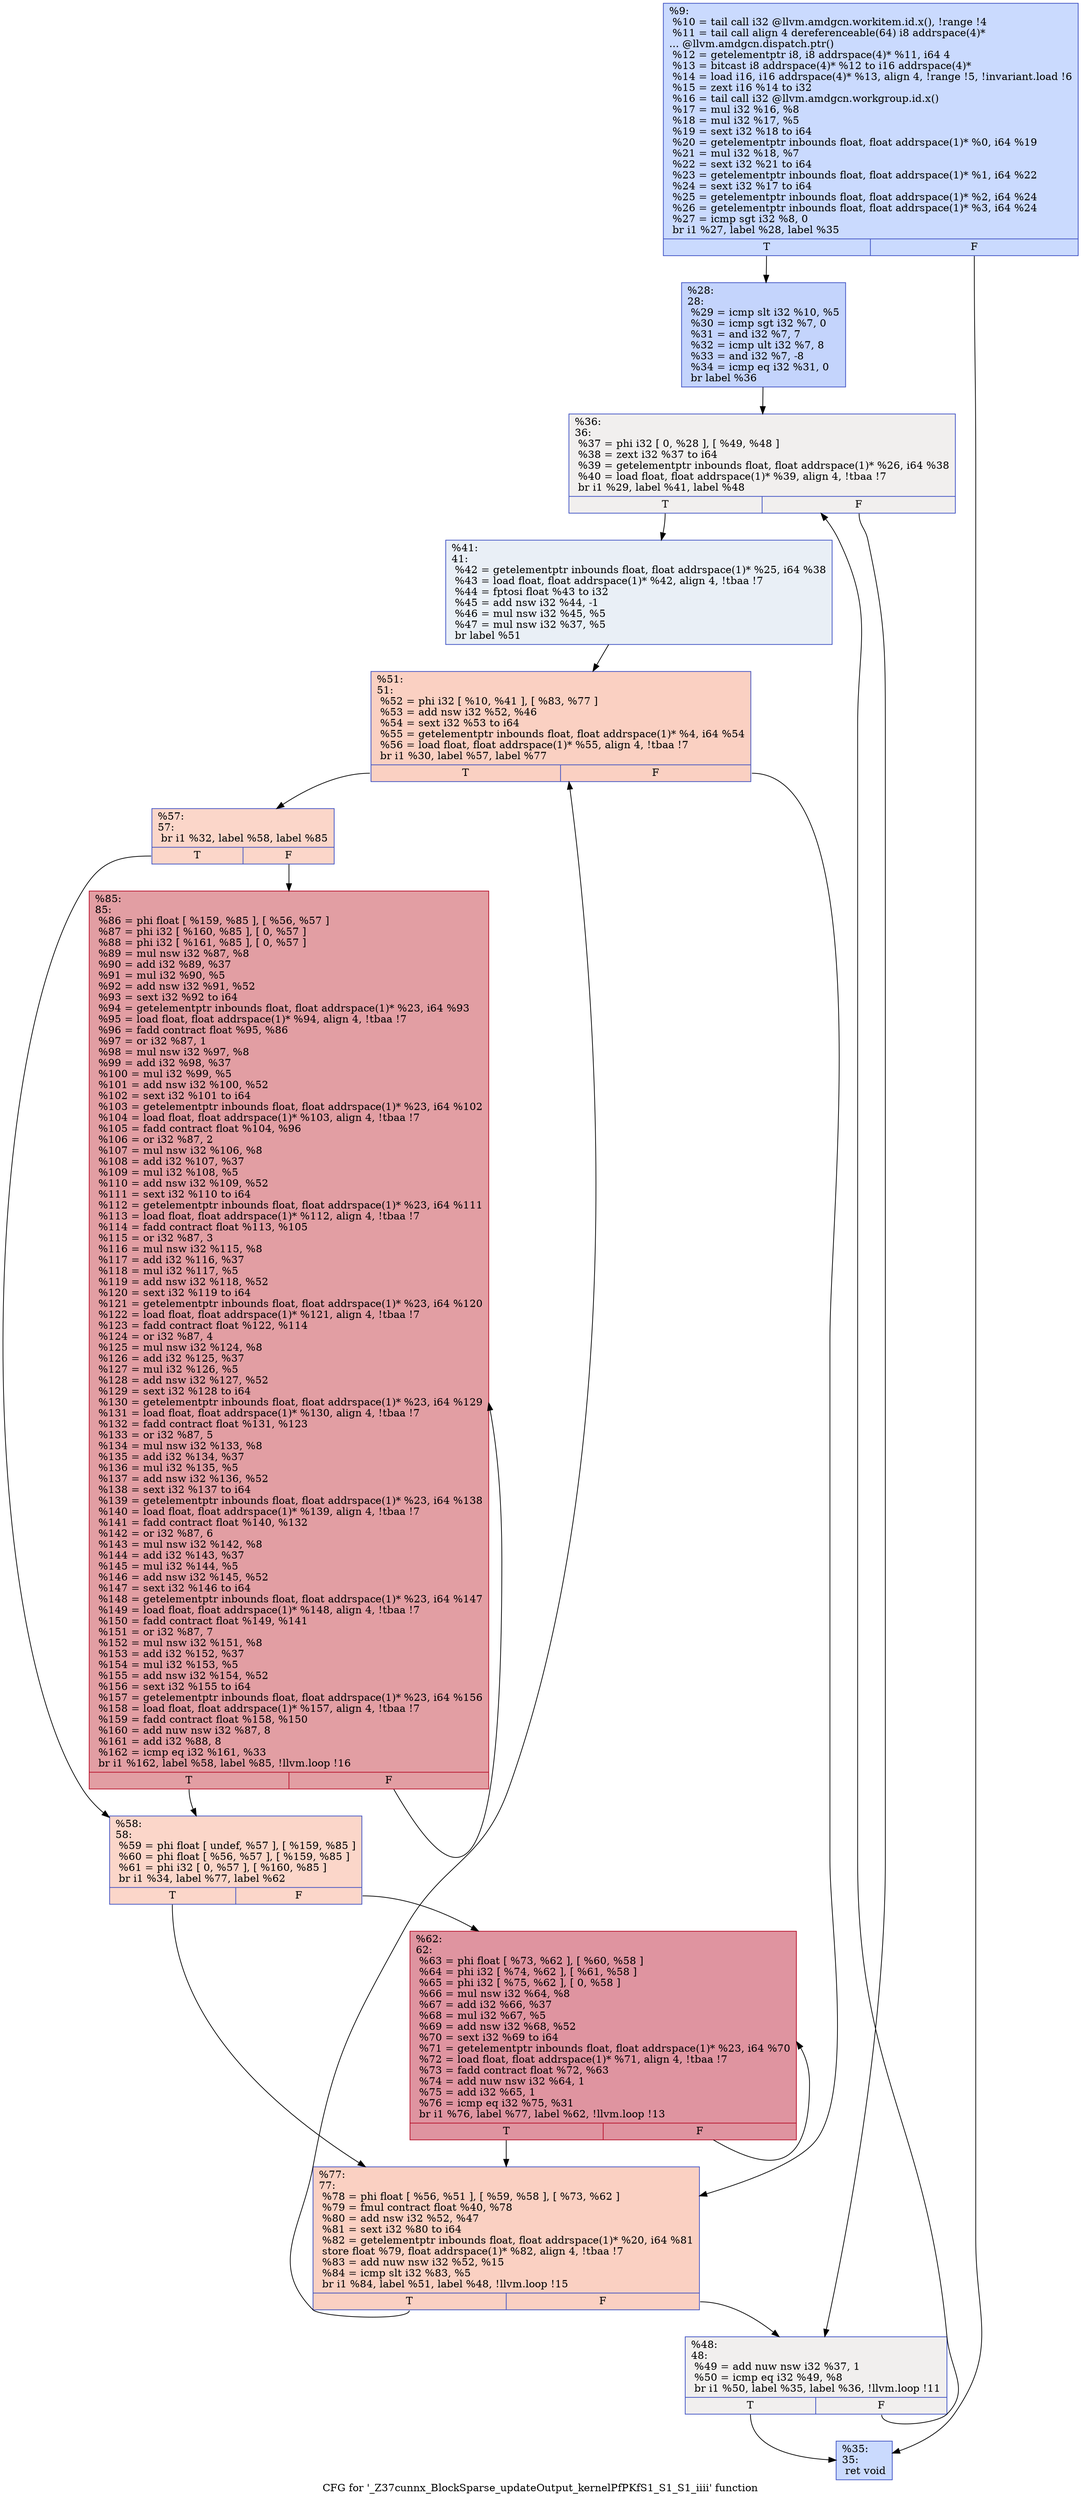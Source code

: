 digraph "CFG for '_Z37cunnx_BlockSparse_updateOutput_kernelPfPKfS1_S1_S1_iiii' function" {
	label="CFG for '_Z37cunnx_BlockSparse_updateOutput_kernelPfPKfS1_S1_S1_iiii' function";

	Node0x514ee40 [shape=record,color="#3d50c3ff", style=filled, fillcolor="#88abfd70",label="{%9:\l  %10 = tail call i32 @llvm.amdgcn.workitem.id.x(), !range !4\l  %11 = tail call align 4 dereferenceable(64) i8 addrspace(4)*\l... @llvm.amdgcn.dispatch.ptr()\l  %12 = getelementptr i8, i8 addrspace(4)* %11, i64 4\l  %13 = bitcast i8 addrspace(4)* %12 to i16 addrspace(4)*\l  %14 = load i16, i16 addrspace(4)* %13, align 4, !range !5, !invariant.load !6\l  %15 = zext i16 %14 to i32\l  %16 = tail call i32 @llvm.amdgcn.workgroup.id.x()\l  %17 = mul i32 %16, %8\l  %18 = mul i32 %17, %5\l  %19 = sext i32 %18 to i64\l  %20 = getelementptr inbounds float, float addrspace(1)* %0, i64 %19\l  %21 = mul i32 %18, %7\l  %22 = sext i32 %21 to i64\l  %23 = getelementptr inbounds float, float addrspace(1)* %1, i64 %22\l  %24 = sext i32 %17 to i64\l  %25 = getelementptr inbounds float, float addrspace(1)* %2, i64 %24\l  %26 = getelementptr inbounds float, float addrspace(1)* %3, i64 %24\l  %27 = icmp sgt i32 %8, 0\l  br i1 %27, label %28, label %35\l|{<s0>T|<s1>F}}"];
	Node0x514ee40:s0 -> Node0x5151d60;
	Node0x514ee40:s1 -> Node0x5151df0;
	Node0x5151d60 [shape=record,color="#3d50c3ff", style=filled, fillcolor="#7a9df870",label="{%28:\l28:                                               \l  %29 = icmp slt i32 %10, %5\l  %30 = icmp sgt i32 %7, 0\l  %31 = and i32 %7, 7\l  %32 = icmp ult i32 %7, 8\l  %33 = and i32 %7, -8\l  %34 = icmp eq i32 %31, 0\l  br label %36\l}"];
	Node0x5151d60 -> Node0x5151790;
	Node0x5151df0 [shape=record,color="#3d50c3ff", style=filled, fillcolor="#88abfd70",label="{%35:\l35:                                               \l  ret void\l}"];
	Node0x5151790 [shape=record,color="#3d50c3ff", style=filled, fillcolor="#e0dbd870",label="{%36:\l36:                                               \l  %37 = phi i32 [ 0, %28 ], [ %49, %48 ]\l  %38 = zext i32 %37 to i64\l  %39 = getelementptr inbounds float, float addrspace(1)* %26, i64 %38\l  %40 = load float, float addrspace(1)* %39, align 4, !tbaa !7\l  br i1 %29, label %41, label %48\l|{<s0>T|<s1>F}}"];
	Node0x5151790:s0 -> Node0x5152980;
	Node0x5151790:s1 -> Node0x5152560;
	Node0x5152980 [shape=record,color="#3d50c3ff", style=filled, fillcolor="#cedaeb70",label="{%41:\l41:                                               \l  %42 = getelementptr inbounds float, float addrspace(1)* %25, i64 %38\l  %43 = load float, float addrspace(1)* %42, align 4, !tbaa !7\l  %44 = fptosi float %43 to i32\l  %45 = add nsw i32 %44, -1\l  %46 = mul nsw i32 %45, %5\l  %47 = mul nsw i32 %37, %5\l  br label %51\l}"];
	Node0x5152980 -> Node0x5153400;
	Node0x5152560 [shape=record,color="#3d50c3ff", style=filled, fillcolor="#e0dbd870",label="{%48:\l48:                                               \l  %49 = add nuw nsw i32 %37, 1\l  %50 = icmp eq i32 %49, %8\l  br i1 %50, label %35, label %36, !llvm.loop !11\l|{<s0>T|<s1>F}}"];
	Node0x5152560:s0 -> Node0x5151df0;
	Node0x5152560:s1 -> Node0x5151790;
	Node0x5153400 [shape=record,color="#3d50c3ff", style=filled, fillcolor="#f3947570",label="{%51:\l51:                                               \l  %52 = phi i32 [ %10, %41 ], [ %83, %77 ]\l  %53 = add nsw i32 %52, %46\l  %54 = sext i32 %53 to i64\l  %55 = getelementptr inbounds float, float addrspace(1)* %4, i64 %54\l  %56 = load float, float addrspace(1)* %55, align 4, !tbaa !7\l  br i1 %30, label %57, label %77\l|{<s0>T|<s1>F}}"];
	Node0x5153400:s0 -> Node0x5153b00;
	Node0x5153400:s1 -> Node0x5153780;
	Node0x5153b00 [shape=record,color="#3d50c3ff", style=filled, fillcolor="#f6a38570",label="{%57:\l57:                                               \l  br i1 %32, label %58, label %85\l|{<s0>T|<s1>F}}"];
	Node0x5153b00:s0 -> Node0x5153c40;
	Node0x5153b00:s1 -> Node0x5153c90;
	Node0x5153c40 [shape=record,color="#3d50c3ff", style=filled, fillcolor="#f6a38570",label="{%58:\l58:                                               \l  %59 = phi float [ undef, %57 ], [ %159, %85 ]\l  %60 = phi float [ %56, %57 ], [ %159, %85 ]\l  %61 = phi i32 [ 0, %57 ], [ %160, %85 ]\l  br i1 %34, label %77, label %62\l|{<s0>T|<s1>F}}"];
	Node0x5153c40:s0 -> Node0x5153780;
	Node0x5153c40:s1 -> Node0x5154460;
	Node0x5154460 [shape=record,color="#b70d28ff", style=filled, fillcolor="#b70d2870",label="{%62:\l62:                                               \l  %63 = phi float [ %73, %62 ], [ %60, %58 ]\l  %64 = phi i32 [ %74, %62 ], [ %61, %58 ]\l  %65 = phi i32 [ %75, %62 ], [ 0, %58 ]\l  %66 = mul nsw i32 %64, %8\l  %67 = add i32 %66, %37\l  %68 = mul i32 %67, %5\l  %69 = add nsw i32 %68, %52\l  %70 = sext i32 %69 to i64\l  %71 = getelementptr inbounds float, float addrspace(1)* %23, i64 %70\l  %72 = load float, float addrspace(1)* %71, align 4, !tbaa !7\l  %73 = fadd contract float %72, %63\l  %74 = add nuw nsw i32 %64, 1\l  %75 = add i32 %65, 1\l  %76 = icmp eq i32 %75, %31\l  br i1 %76, label %77, label %62, !llvm.loop !13\l|{<s0>T|<s1>F}}"];
	Node0x5154460:s0 -> Node0x5153780;
	Node0x5154460:s1 -> Node0x5154460;
	Node0x5153780 [shape=record,color="#3d50c3ff", style=filled, fillcolor="#f3947570",label="{%77:\l77:                                               \l  %78 = phi float [ %56, %51 ], [ %59, %58 ], [ %73, %62 ]\l  %79 = fmul contract float %40, %78\l  %80 = add nsw i32 %52, %47\l  %81 = sext i32 %80 to i64\l  %82 = getelementptr inbounds float, float addrspace(1)* %20, i64 %81\l  store float %79, float addrspace(1)* %82, align 4, !tbaa !7\l  %83 = add nuw nsw i32 %52, %15\l  %84 = icmp slt i32 %83, %5\l  br i1 %84, label %51, label %48, !llvm.loop !15\l|{<s0>T|<s1>F}}"];
	Node0x5153780:s0 -> Node0x5153400;
	Node0x5153780:s1 -> Node0x5152560;
	Node0x5153c90 [shape=record,color="#b70d28ff", style=filled, fillcolor="#be242e70",label="{%85:\l85:                                               \l  %86 = phi float [ %159, %85 ], [ %56, %57 ]\l  %87 = phi i32 [ %160, %85 ], [ 0, %57 ]\l  %88 = phi i32 [ %161, %85 ], [ 0, %57 ]\l  %89 = mul nsw i32 %87, %8\l  %90 = add i32 %89, %37\l  %91 = mul i32 %90, %5\l  %92 = add nsw i32 %91, %52\l  %93 = sext i32 %92 to i64\l  %94 = getelementptr inbounds float, float addrspace(1)* %23, i64 %93\l  %95 = load float, float addrspace(1)* %94, align 4, !tbaa !7\l  %96 = fadd contract float %95, %86\l  %97 = or i32 %87, 1\l  %98 = mul nsw i32 %97, %8\l  %99 = add i32 %98, %37\l  %100 = mul i32 %99, %5\l  %101 = add nsw i32 %100, %52\l  %102 = sext i32 %101 to i64\l  %103 = getelementptr inbounds float, float addrspace(1)* %23, i64 %102\l  %104 = load float, float addrspace(1)* %103, align 4, !tbaa !7\l  %105 = fadd contract float %104, %96\l  %106 = or i32 %87, 2\l  %107 = mul nsw i32 %106, %8\l  %108 = add i32 %107, %37\l  %109 = mul i32 %108, %5\l  %110 = add nsw i32 %109, %52\l  %111 = sext i32 %110 to i64\l  %112 = getelementptr inbounds float, float addrspace(1)* %23, i64 %111\l  %113 = load float, float addrspace(1)* %112, align 4, !tbaa !7\l  %114 = fadd contract float %113, %105\l  %115 = or i32 %87, 3\l  %116 = mul nsw i32 %115, %8\l  %117 = add i32 %116, %37\l  %118 = mul i32 %117, %5\l  %119 = add nsw i32 %118, %52\l  %120 = sext i32 %119 to i64\l  %121 = getelementptr inbounds float, float addrspace(1)* %23, i64 %120\l  %122 = load float, float addrspace(1)* %121, align 4, !tbaa !7\l  %123 = fadd contract float %122, %114\l  %124 = or i32 %87, 4\l  %125 = mul nsw i32 %124, %8\l  %126 = add i32 %125, %37\l  %127 = mul i32 %126, %5\l  %128 = add nsw i32 %127, %52\l  %129 = sext i32 %128 to i64\l  %130 = getelementptr inbounds float, float addrspace(1)* %23, i64 %129\l  %131 = load float, float addrspace(1)* %130, align 4, !tbaa !7\l  %132 = fadd contract float %131, %123\l  %133 = or i32 %87, 5\l  %134 = mul nsw i32 %133, %8\l  %135 = add i32 %134, %37\l  %136 = mul i32 %135, %5\l  %137 = add nsw i32 %136, %52\l  %138 = sext i32 %137 to i64\l  %139 = getelementptr inbounds float, float addrspace(1)* %23, i64 %138\l  %140 = load float, float addrspace(1)* %139, align 4, !tbaa !7\l  %141 = fadd contract float %140, %132\l  %142 = or i32 %87, 6\l  %143 = mul nsw i32 %142, %8\l  %144 = add i32 %143, %37\l  %145 = mul i32 %144, %5\l  %146 = add nsw i32 %145, %52\l  %147 = sext i32 %146 to i64\l  %148 = getelementptr inbounds float, float addrspace(1)* %23, i64 %147\l  %149 = load float, float addrspace(1)* %148, align 4, !tbaa !7\l  %150 = fadd contract float %149, %141\l  %151 = or i32 %87, 7\l  %152 = mul nsw i32 %151, %8\l  %153 = add i32 %152, %37\l  %154 = mul i32 %153, %5\l  %155 = add nsw i32 %154, %52\l  %156 = sext i32 %155 to i64\l  %157 = getelementptr inbounds float, float addrspace(1)* %23, i64 %156\l  %158 = load float, float addrspace(1)* %157, align 4, !tbaa !7\l  %159 = fadd contract float %158, %150\l  %160 = add nuw nsw i32 %87, 8\l  %161 = add i32 %88, 8\l  %162 = icmp eq i32 %161, %33\l  br i1 %162, label %58, label %85, !llvm.loop !16\l|{<s0>T|<s1>F}}"];
	Node0x5153c90:s0 -> Node0x5153c40;
	Node0x5153c90:s1 -> Node0x5153c90;
}
